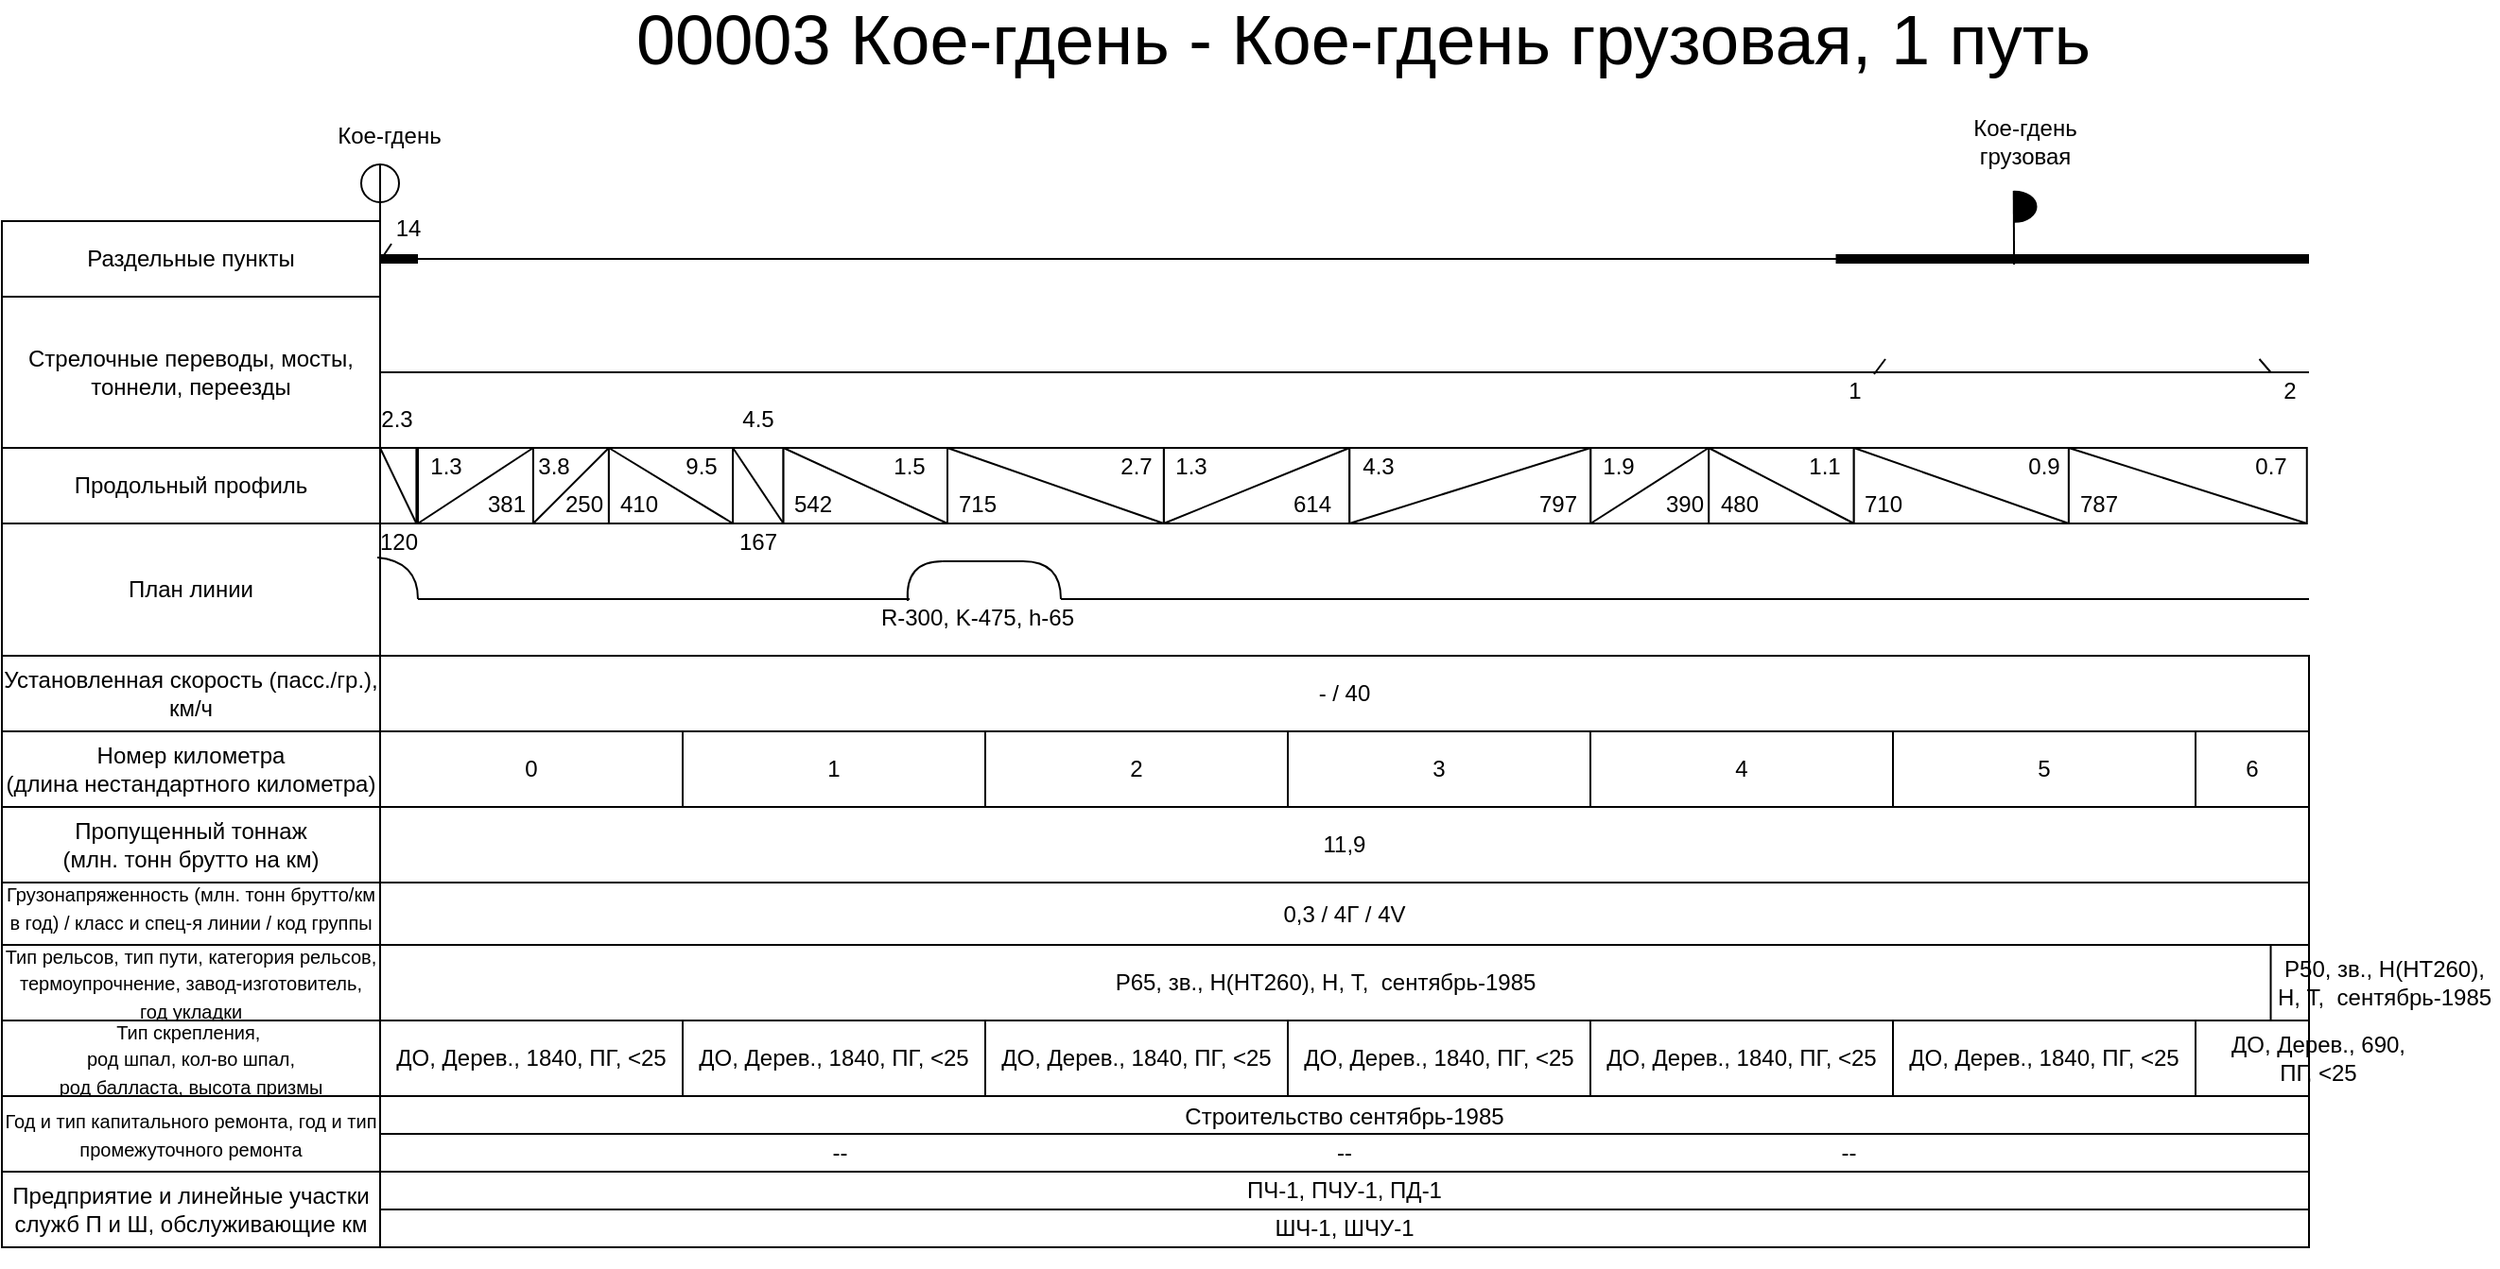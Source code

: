 <mxfile version="22.1.11" type="device">
  <diagram name="Страница — 1" id="rdJPi81iyjyXsliXh4Vw">
    <mxGraphModel dx="1560" dy="1002" grid="1" gridSize="10" guides="1" tooltips="1" connect="1" arrows="1" fold="1" page="1" pageScale="1" pageWidth="1400" pageHeight="700" math="0" shadow="0">
      <root>
        <mxCell id="0" />
        <mxCell id="1" parent="0" />
        <mxCell id="QiNylJVKQGGoiYYaniBf-22" value="" style="shape=tableRow;horizontal=0;startSize=0;swimlaneHead=0;swimlaneBody=0;strokeColor=inherit;top=0;left=0;bottom=0;right=0;collapsible=0;dropTarget=0;fillColor=none;points=[[0,0.5],[1,0.5]];portConstraint=eastwest;fontSize=16;" parent="1" vertex="1">
          <mxGeometry x="50" y="113" width="300" height="100" as="geometry" />
        </mxCell>
        <mxCell id="QiNylJVKQGGoiYYaniBf-28" value="Раздельные пункты" style="rounded=0;whiteSpace=wrap;html=1;" parent="1" vertex="1">
          <mxGeometry x="40" y="140" width="200" height="40" as="geometry" />
        </mxCell>
        <mxCell id="QiNylJVKQGGoiYYaniBf-29" value="Стрелочные переводы, мосты, тоннели, переезды" style="rounded=0;whiteSpace=wrap;html=1;" parent="1" vertex="1">
          <mxGeometry x="40" y="180" width="200" height="80" as="geometry" />
        </mxCell>
        <mxCell id="QiNylJVKQGGoiYYaniBf-30" value="Продольный профиль" style="rounded=0;whiteSpace=wrap;html=1;" parent="1" vertex="1">
          <mxGeometry x="40" y="260" width="200" height="40" as="geometry" />
        </mxCell>
        <mxCell id="QiNylJVKQGGoiYYaniBf-31" value="" style="shape=tableRow;horizontal=0;startSize=0;swimlaneHead=0;swimlaneBody=0;strokeColor=inherit;top=0;left=0;bottom=0;right=0;collapsible=0;dropTarget=0;fillColor=none;points=[[0,0.5],[1,0.5]];portConstraint=eastwest;fontSize=16;" parent="1" vertex="1">
          <mxGeometry x="50" y="293" width="180" height="100" as="geometry" />
        </mxCell>
        <mxCell id="QiNylJVKQGGoiYYaniBf-32" value="План линии" style="rounded=0;whiteSpace=wrap;html=1;" parent="1" vertex="1">
          <mxGeometry x="40" y="300" width="200" height="70" as="geometry" />
        </mxCell>
        <mxCell id="QiNylJVKQGGoiYYaniBf-33" value="Установленная скорость (пасс./гр.), км/ч" style="rounded=0;whiteSpace=wrap;html=1;" parent="1" vertex="1">
          <mxGeometry x="40" y="370" width="200" height="40" as="geometry" />
        </mxCell>
        <mxCell id="QiNylJVKQGGoiYYaniBf-34" value="&lt;font style=&quot;font-size: 10px;&quot;&gt;Грузонапряженность (млн. тонн брутто/км в год) / класс и спец-я линии / код группы&lt;/font&gt;" style="rounded=0;whiteSpace=wrap;html=1;" parent="1" vertex="1">
          <mxGeometry x="40" y="483" width="200" height="40" as="geometry" />
        </mxCell>
        <mxCell id="QiNylJVKQGGoiYYaniBf-35" value="" style="shape=tableRow;horizontal=0;startSize=0;swimlaneHead=0;swimlaneBody=0;strokeColor=inherit;top=0;left=0;bottom=0;right=0;collapsible=0;dropTarget=0;fillColor=none;points=[[0,0.5],[1,0.5]];portConstraint=eastwest;fontSize=16;" parent="1" vertex="1">
          <mxGeometry x="50" y="516" width="180" height="100" as="geometry" />
        </mxCell>
        <mxCell id="QiNylJVKQGGoiYYaniBf-36" value="&lt;font style=&quot;font-size: 10px;&quot;&gt;Тип рельсов, тип пути, категория рельсов, термоупрочнение, завод-изготовитель, год укладки&lt;/font&gt;" style="rounded=0;whiteSpace=wrap;html=1;" parent="1" vertex="1">
          <mxGeometry x="40" y="523" width="200" height="40" as="geometry" />
        </mxCell>
        <mxCell id="QiNylJVKQGGoiYYaniBf-37" value="&lt;font style=&quot;font-size: 10px;&quot;&gt;Тип скрепления,&amp;nbsp;&lt;br&gt;род шпал, кол-во шпал, &lt;br&gt;род балласта, высота призмы&lt;/font&gt;" style="rounded=0;whiteSpace=wrap;html=1;" parent="1" vertex="1">
          <mxGeometry x="40" y="563" width="200" height="40" as="geometry" />
        </mxCell>
        <mxCell id="QiNylJVKQGGoiYYaniBf-38" value="&lt;font style=&quot;font-size: 10px;&quot;&gt;Год и тип капитального ремонта, год и тип промежуточного ремонта&lt;/font&gt;" style="rounded=0;whiteSpace=wrap;html=1;" parent="1" vertex="1">
          <mxGeometry x="40" y="603" width="200" height="40" as="geometry" />
        </mxCell>
        <mxCell id="QiNylJVKQGGoiYYaniBf-39" value="" style="shape=tableRow;horizontal=0;startSize=0;swimlaneHead=0;swimlaneBody=0;strokeColor=inherit;top=0;left=0;bottom=0;right=0;collapsible=0;dropTarget=0;fillColor=none;points=[[0,0.5],[1,0.5]];portConstraint=eastwest;fontSize=16;" parent="1" vertex="1">
          <mxGeometry x="50" y="563" width="180" height="100" as="geometry" />
        </mxCell>
        <mxCell id="QiNylJVKQGGoiYYaniBf-40" value="Предприятие и линейные участки служб П и Ш, обслуживающие км" style="rounded=0;whiteSpace=wrap;html=1;" parent="1" vertex="1">
          <mxGeometry x="40" y="643" width="200" height="40" as="geometry" />
        </mxCell>
        <mxCell id="QiNylJVKQGGoiYYaniBf-43" value="" style="shape=tableRow;horizontal=0;startSize=0;swimlaneHead=0;swimlaneBody=0;strokeColor=inherit;top=0;left=0;bottom=0;right=0;collapsible=0;dropTarget=0;fillColor=none;points=[[0,0.5],[1,0.5]];portConstraint=eastwest;fontSize=16;" parent="1" vertex="1">
          <mxGeometry x="50" y="593" width="180" height="100" as="geometry" />
        </mxCell>
        <mxCell id="QiNylJVKQGGoiYYaniBf-47" value="&lt;font style=&quot;font-size: 12px;&quot;&gt;Номер километра &lt;br&gt;(длина нестандартного километра)&lt;/font&gt;" style="rounded=0;whiteSpace=wrap;html=1;" parent="1" vertex="1">
          <mxGeometry x="40" y="410" width="200" height="40" as="geometry" />
        </mxCell>
        <mxCell id="QiNylJVKQGGoiYYaniBf-48" value="Пропущенный тоннаж &lt;br&gt;(млн. тонн брутто на км)" style="rounded=0;whiteSpace=wrap;html=1;" parent="1" vertex="1">
          <mxGeometry x="40" y="450" width="200" height="40" as="geometry" />
        </mxCell>
        <mxCell id="QiNylJVKQGGoiYYaniBf-49" value="0" style="rounded=0;whiteSpace=wrap;html=1;" parent="1" vertex="1">
          <mxGeometry x="240" y="410" width="160" height="40" as="geometry" />
        </mxCell>
        <mxCell id="QiNylJVKQGGoiYYaniBf-50" value="1" style="rounded=0;whiteSpace=wrap;html=1;" parent="1" vertex="1">
          <mxGeometry x="400" y="410" width="160" height="40" as="geometry" />
        </mxCell>
        <mxCell id="QiNylJVKQGGoiYYaniBf-51" value="2" style="rounded=0;whiteSpace=wrap;html=1;" parent="1" vertex="1">
          <mxGeometry x="560" y="410" width="160" height="40" as="geometry" />
        </mxCell>
        <mxCell id="QiNylJVKQGGoiYYaniBf-52" value="3" style="rounded=0;whiteSpace=wrap;html=1;" parent="1" vertex="1">
          <mxGeometry x="720" y="410" width="160" height="40" as="geometry" />
        </mxCell>
        <mxCell id="QiNylJVKQGGoiYYaniBf-53" value="4" style="rounded=0;whiteSpace=wrap;html=1;" parent="1" vertex="1">
          <mxGeometry x="880" y="410" width="160" height="40" as="geometry" />
        </mxCell>
        <mxCell id="QiNylJVKQGGoiYYaniBf-54" value="5" style="rounded=0;whiteSpace=wrap;html=1;" parent="1" vertex="1">
          <mxGeometry x="1040" y="410" width="160" height="40" as="geometry" />
        </mxCell>
        <mxCell id="QiNylJVKQGGoiYYaniBf-55" value="6" style="rounded=0;whiteSpace=wrap;html=1;" parent="1" vertex="1">
          <mxGeometry x="1200" y="410" width="60" height="40" as="geometry" />
        </mxCell>
        <mxCell id="0Uzv47MZa6qNcgDxZGDY-1" value="" style="endArrow=none;html=1;rounded=0;" parent="1" edge="1">
          <mxGeometry width="50" height="50" relative="1" as="geometry">
            <mxPoint x="240" y="160" as="sourcePoint" />
            <mxPoint x="1228" y="160" as="targetPoint" />
          </mxGeometry>
        </mxCell>
        <mxCell id="0Uzv47MZa6qNcgDxZGDY-3" value="" style="endArrow=none;html=1;rounded=0;strokeWidth=5;" parent="1" edge="1">
          <mxGeometry width="50" height="50" relative="1" as="geometry">
            <mxPoint x="240" y="160" as="sourcePoint" />
            <mxPoint x="260" y="160" as="targetPoint" />
          </mxGeometry>
        </mxCell>
        <mxCell id="0Uzv47MZa6qNcgDxZGDY-4" value="" style="endArrow=none;html=1;rounded=0;exitX=1;exitY=0.5;exitDx=0;exitDy=0;entryX=0.5;entryY=1;entryDx=0;entryDy=0;" parent="1" target="0Uzv47MZa6qNcgDxZGDY-5" edge="1">
          <mxGeometry width="50" height="50" relative="1" as="geometry">
            <mxPoint x="240" y="150" as="sourcePoint" />
            <mxPoint x="249" y="130" as="targetPoint" />
          </mxGeometry>
        </mxCell>
        <mxCell id="0Uzv47MZa6qNcgDxZGDY-5" value="" style="ellipse;whiteSpace=wrap;html=1;aspect=fixed;movable=1;resizable=1;rotatable=1;deletable=1;editable=1;locked=0;connectable=1;" parent="1" vertex="1">
          <mxGeometry x="230" y="110" width="20" height="20" as="geometry" />
        </mxCell>
        <mxCell id="0Uzv47MZa6qNcgDxZGDY-6" value="" style="endArrow=none;html=1;rounded=0;exitX=0.5;exitY=1;exitDx=0;exitDy=0;entryX=0.5;entryY=0;entryDx=0;entryDy=0;movable=1;resizable=1;rotatable=1;deletable=1;editable=1;locked=0;connectable=1;" parent="1" source="0Uzv47MZa6qNcgDxZGDY-5" target="0Uzv47MZa6qNcgDxZGDY-5" edge="1">
          <mxGeometry width="50" height="50" relative="1" as="geometry">
            <mxPoint x="241.97" y="140" as="sourcePoint" />
            <mxPoint x="291.97" y="90" as="targetPoint" />
          </mxGeometry>
        </mxCell>
        <mxCell id="0Uzv47MZa6qNcgDxZGDY-7" value="Кое-гдень" style="text;html=1;strokeColor=none;fillColor=none;align=center;verticalAlign=middle;whiteSpace=wrap;rounded=0;" parent="1" vertex="1">
          <mxGeometry x="210" y="80" width="70" height="30" as="geometry" />
        </mxCell>
        <mxCell id="0Uzv47MZa6qNcgDxZGDY-11" value="Кое-гдень грузовая" style="text;html=1;strokeColor=none;fillColor=none;align=center;verticalAlign=middle;whiteSpace=wrap;rounded=0;" parent="1" vertex="1">
          <mxGeometry x="1075.0" y="83" width="70" height="30" as="geometry" />
        </mxCell>
        <mxCell id="0Uzv47MZa6qNcgDxZGDY-16" value="" style="endArrow=none;html=1;rounded=0;strokeWidth=5;" parent="1" edge="1">
          <mxGeometry width="50" height="50" relative="1" as="geometry">
            <mxPoint x="1009.76" y="160" as="sourcePoint" />
            <mxPoint x="1260" y="160" as="targetPoint" />
          </mxGeometry>
        </mxCell>
        <mxCell id="0Uzv47MZa6qNcgDxZGDY-18" value="00003 Кое-гдень - Кое-гдень грузовая, 1 путь" style="text;html=1;strokeColor=none;fillColor=none;align=center;verticalAlign=middle;whiteSpace=wrap;rounded=0;fontSize=37;" parent="1" vertex="1">
          <mxGeometry x="370.48" y="30" width="780" height="30" as="geometry" />
        </mxCell>
        <mxCell id="0Uzv47MZa6qNcgDxZGDY-57" value="" style="endArrow=none;html=1;rounded=0;" parent="1" edge="1">
          <mxGeometry width="50" height="50" relative="1" as="geometry">
            <mxPoint x="240" y="220" as="sourcePoint" />
            <mxPoint x="1260" y="220" as="targetPoint" />
          </mxGeometry>
        </mxCell>
        <mxCell id="0Uzv47MZa6qNcgDxZGDY-62" value="1" style="text;html=1;strokeColor=none;fillColor=none;align=center;verticalAlign=middle;whiteSpace=wrap;rounded=0;" parent="1" vertex="1">
          <mxGeometry x="1010.0" y="226" width="20" height="7" as="geometry" />
        </mxCell>
        <mxCell id="0Uzv47MZa6qNcgDxZGDY-63" value="2" style="text;html=1;strokeColor=none;fillColor=none;align=center;verticalAlign=middle;whiteSpace=wrap;rounded=0;" parent="1" vertex="1">
          <mxGeometry x="1239.76" y="226" width="20" height="7" as="geometry" />
        </mxCell>
        <mxCell id="0Uzv47MZa6qNcgDxZGDY-64" value="" style="endArrow=none;html=1;rounded=0;" parent="1" edge="1">
          <mxGeometry width="50" height="50" relative="1" as="geometry">
            <mxPoint x="1030.0" y="221" as="sourcePoint" />
            <mxPoint x="1036.0" y="213" as="targetPoint" />
          </mxGeometry>
        </mxCell>
        <mxCell id="0Uzv47MZa6qNcgDxZGDY-65" value="" style="endArrow=none;html=1;rounded=0;" parent="1" edge="1">
          <mxGeometry width="50" height="50" relative="1" as="geometry">
            <mxPoint x="1239.76" y="220" as="sourcePoint" />
            <mxPoint x="1233.76" y="213" as="targetPoint" />
          </mxGeometry>
        </mxCell>
        <mxCell id="iH_aEqxw_GgNqT9NQLik-13" value="" style="rounded=0;whiteSpace=wrap;html=1;" parent="1" vertex="1">
          <mxGeometry x="240.0" y="260" width="19.2" height="40" as="geometry" />
        </mxCell>
        <mxCell id="iH_aEqxw_GgNqT9NQLik-14" value="" style="endArrow=none;html=1;rounded=0;entryX=1;entryY=1;entryDx=0;entryDy=0;" parent="1" target="iH_aEqxw_GgNqT9NQLik-13" edge="1">
          <mxGeometry width="50" height="50" relative="1" as="geometry">
            <mxPoint x="240.0" y="260" as="sourcePoint" />
            <mxPoint x="340" y="220" as="targetPoint" />
          </mxGeometry>
        </mxCell>
        <mxCell id="iH_aEqxw_GgNqT9NQLik-15" value="120" style="text;html=1;strokeColor=none;fillColor=none;align=center;verticalAlign=middle;whiteSpace=wrap;rounded=0;" parent="1" vertex="1">
          <mxGeometry x="240" y="305" width="20" height="10" as="geometry" />
        </mxCell>
        <mxCell id="iH_aEqxw_GgNqT9NQLik-16" value="2.3" style="text;html=1;strokeColor=none;fillColor=none;align=center;verticalAlign=middle;whiteSpace=wrap;rounded=0;" parent="1" vertex="1">
          <mxGeometry x="239.2" y="240" width="20" height="10" as="geometry" />
        </mxCell>
        <mxCell id="iH_aEqxw_GgNqT9NQLik-35" value="" style="rounded=0;whiteSpace=wrap;html=1;" parent="1" vertex="1">
          <mxGeometry x="654.4" y="260" width="98.24" height="40" as="geometry" />
        </mxCell>
        <mxCell id="iH_aEqxw_GgNqT9NQLik-36" value="" style="endArrow=none;html=1;rounded=0;entryX=1;entryY=0;entryDx=0;entryDy=0;" parent="1" target="iH_aEqxw_GgNqT9NQLik-35" edge="1">
          <mxGeometry width="50" height="50" relative="1" as="geometry">
            <mxPoint x="654.4" y="300" as="sourcePoint" />
            <mxPoint x="704.4" y="250" as="targetPoint" />
          </mxGeometry>
        </mxCell>
        <mxCell id="iH_aEqxw_GgNqT9NQLik-37" value="1.3" style="text;html=1;strokeColor=none;fillColor=none;align=center;verticalAlign=middle;whiteSpace=wrap;rounded=0;" parent="1" vertex="1">
          <mxGeometry x="659.4" y="265" width="20" height="10" as="geometry" />
        </mxCell>
        <mxCell id="iH_aEqxw_GgNqT9NQLik-38" value="614" style="text;html=1;strokeColor=none;fillColor=none;align=center;verticalAlign=middle;whiteSpace=wrap;rounded=0;" parent="1" vertex="1">
          <mxGeometry x="723" y="285" width="20" height="10" as="geometry" />
        </mxCell>
        <mxCell id="iH_aEqxw_GgNqT9NQLik-48" value="" style="rounded=0;whiteSpace=wrap;html=1;" parent="1" vertex="1">
          <mxGeometry x="942.56" y="260" width="76.8" height="40" as="geometry" />
        </mxCell>
        <mxCell id="iH_aEqxw_GgNqT9NQLik-49" value="" style="endArrow=none;html=1;rounded=0;entryX=1;entryY=1;entryDx=0;entryDy=0;" parent="1" target="iH_aEqxw_GgNqT9NQLik-48" edge="1">
          <mxGeometry width="50" height="50" relative="1" as="geometry">
            <mxPoint x="942.56" y="260" as="sourcePoint" />
            <mxPoint x="1042.56" y="220" as="targetPoint" />
          </mxGeometry>
        </mxCell>
        <mxCell id="iH_aEqxw_GgNqT9NQLik-50" value="480" style="text;html=1;strokeColor=none;fillColor=none;align=center;verticalAlign=middle;whiteSpace=wrap;rounded=0;" parent="1" vertex="1">
          <mxGeometry x="948.64" y="285" width="20" height="10" as="geometry" />
        </mxCell>
        <mxCell id="iH_aEqxw_GgNqT9NQLik-51" value="1.1" style="text;html=1;strokeColor=none;fillColor=none;align=center;verticalAlign=middle;whiteSpace=wrap;rounded=0;" parent="1" vertex="1">
          <mxGeometry x="994" y="265" width="20" height="10" as="geometry" />
        </mxCell>
        <mxCell id="iH_aEqxw_GgNqT9NQLik-52" value="" style="rounded=0;whiteSpace=wrap;html=1;" parent="1" vertex="1">
          <mxGeometry x="1019.36" y="260" width="113.6" height="40" as="geometry" />
        </mxCell>
        <mxCell id="iH_aEqxw_GgNqT9NQLik-53" value="" style="endArrow=none;html=1;rounded=0;entryX=1;entryY=1;entryDx=0;entryDy=0;" parent="1" target="iH_aEqxw_GgNqT9NQLik-52" edge="1">
          <mxGeometry width="50" height="50" relative="1" as="geometry">
            <mxPoint x="1019.36" y="260" as="sourcePoint" />
            <mxPoint x="1119.36" y="220" as="targetPoint" />
          </mxGeometry>
        </mxCell>
        <mxCell id="iH_aEqxw_GgNqT9NQLik-54" value="710" style="text;html=1;strokeColor=none;fillColor=none;align=center;verticalAlign=middle;whiteSpace=wrap;rounded=0;" parent="1" vertex="1">
          <mxGeometry x="1025.44" y="285" width="20" height="10" as="geometry" />
        </mxCell>
        <mxCell id="iH_aEqxw_GgNqT9NQLik-55" value="0.9" style="text;html=1;strokeColor=none;fillColor=none;align=center;verticalAlign=middle;whiteSpace=wrap;rounded=0;" parent="1" vertex="1">
          <mxGeometry x="1110" y="265" width="20" height="10" as="geometry" />
        </mxCell>
        <mxCell id="iH_aEqxw_GgNqT9NQLik-239" value="ПЧ-1, ПЧУ-1, ПД-1" style="rounded=0;whiteSpace=wrap;html=1;" parent="1" vertex="1">
          <mxGeometry x="240" y="643" width="1020" height="20" as="geometry" />
        </mxCell>
        <mxCell id="16A_R8fPmNm19ENC-UtP-1" value="ШЧ-1, ШЧУ-1" style="rounded=0;whiteSpace=wrap;html=1;" parent="1" vertex="1">
          <mxGeometry x="240" y="663" width="1020" height="20" as="geometry" />
        </mxCell>
        <mxCell id="hME5l4rsfuZXc2bHnHF4-1" value="- / 40" style="rounded=0;whiteSpace=wrap;html=1;" parent="1" vertex="1">
          <mxGeometry x="240" y="370" width="1020" height="40" as="geometry" />
        </mxCell>
        <mxCell id="hME5l4rsfuZXc2bHnHF4-6" value="" style="endArrow=none;html=1;rounded=0;" parent="1" edge="1">
          <mxGeometry width="50" height="50" relative="1" as="geometry">
            <mxPoint x="260" y="340" as="sourcePoint" />
            <mxPoint x="520" y="340" as="targetPoint" />
          </mxGeometry>
        </mxCell>
        <mxCell id="hME5l4rsfuZXc2bHnHF4-7" value="" style="curved=1;endArrow=none;html=1;rounded=0;endFill=0;" parent="1" edge="1">
          <mxGeometry width="50" height="50" relative="1" as="geometry">
            <mxPoint x="519" y="341" as="sourcePoint" />
            <mxPoint x="538" y="320" as="targetPoint" />
            <Array as="points">
              <mxPoint x="517.44" y="320" />
              <mxPoint x="537.44" y="320" />
            </Array>
          </mxGeometry>
        </mxCell>
        <mxCell id="hME5l4rsfuZXc2bHnHF4-8" value="" style="endArrow=none;html=1;rounded=0;" parent="1" edge="1">
          <mxGeometry width="50" height="50" relative="1" as="geometry">
            <mxPoint x="537.53" y="320" as="sourcePoint" />
            <mxPoint x="580" y="320" as="targetPoint" />
          </mxGeometry>
        </mxCell>
        <mxCell id="hME5l4rsfuZXc2bHnHF4-9" value="" style="curved=1;endArrow=none;html=1;rounded=0;endFill=0;" parent="1" edge="1">
          <mxGeometry width="50" height="50" relative="1" as="geometry">
            <mxPoint x="600" y="340" as="sourcePoint" />
            <mxPoint x="580" y="320" as="targetPoint" />
            <Array as="points">
              <mxPoint x="600" y="320" />
              <mxPoint x="580" y="320" />
            </Array>
          </mxGeometry>
        </mxCell>
        <mxCell id="hME5l4rsfuZXc2bHnHF4-10" value="" style="endArrow=none;html=1;rounded=0;" parent="1" edge="1">
          <mxGeometry width="50" height="50" relative="1" as="geometry">
            <mxPoint x="600" y="340" as="sourcePoint" />
            <mxPoint x="1260" y="340" as="targetPoint" />
          </mxGeometry>
        </mxCell>
        <mxCell id="hME5l4rsfuZXc2bHnHF4-25" value="R-300, K-475, h-65" style="text;html=1;strokeColor=none;fillColor=none;align=center;verticalAlign=middle;whiteSpace=wrap;rounded=0;" parent="1" vertex="1">
          <mxGeometry x="491.44" y="336" width="130" height="28" as="geometry" />
        </mxCell>
        <mxCell id="hME5l4rsfuZXc2bHnHF4-30" value="11,9" style="rounded=0;whiteSpace=wrap;html=1;" parent="1" vertex="1">
          <mxGeometry x="240" y="450" width="1020" height="40" as="geometry" />
        </mxCell>
        <mxCell id="hME5l4rsfuZXc2bHnHF4-33" value="0,3 / 4Г / 4V" style="rounded=0;whiteSpace=wrap;html=1;" parent="1" vertex="1">
          <mxGeometry x="240" y="490" width="1020" height="33" as="geometry" />
        </mxCell>
        <mxCell id="hME5l4rsfuZXc2bHnHF4-36" value="ДО, Дерев., 1840, ПГ, &amp;lt;25" style="rounded=0;whiteSpace=wrap;html=1;" parent="1" vertex="1">
          <mxGeometry x="240" y="563" width="160" height="40" as="geometry" />
        </mxCell>
        <mxCell id="hME5l4rsfuZXc2bHnHF4-37" value="ДО, Дерев., 1840, ПГ, &amp;lt;25" style="rounded=0;whiteSpace=wrap;html=1;" parent="1" vertex="1">
          <mxGeometry x="400" y="563" width="160" height="40" as="geometry" />
        </mxCell>
        <mxCell id="hME5l4rsfuZXc2bHnHF4-77" value="Р65, зв., Н(НТ260), Н, Т,&amp;nbsp; сентябрь-1985" style="rounded=0;whiteSpace=wrap;html=1;" parent="1" vertex="1">
          <mxGeometry x="240" y="523" width="1000" height="40" as="geometry" />
        </mxCell>
        <mxCell id="hME5l4rsfuZXc2bHnHF4-91" value="Строительство сентябрь-1985" style="rounded=0;whiteSpace=wrap;html=1;" parent="1" vertex="1">
          <mxGeometry x="240" y="603" width="1020" height="21" as="geometry" />
        </mxCell>
        <mxCell id="hME5l4rsfuZXc2bHnHF4-94" value="--&lt;span style=&quot;white-space: pre;&quot;&gt;&#x9;&lt;/span&gt;&lt;span style=&quot;white-space: pre;&quot;&gt;&#x9;&lt;/span&gt;&lt;span style=&quot;white-space: pre;&quot;&gt;&#x9;&lt;/span&gt;&lt;span style=&quot;white-space: pre;&quot;&gt;&#x9;&lt;/span&gt;&lt;span style=&quot;white-space: pre;&quot;&gt;&#x9;&lt;/span&gt;&lt;span style=&quot;white-space: pre;&quot;&gt;&#x9;&lt;/span&gt;&lt;span style=&quot;white-space: pre;&quot;&gt;&#x9;&lt;/span&gt;&lt;span style=&quot;white-space: pre;&quot;&gt;&#x9;&lt;/span&gt;&lt;span style=&quot;white-space: pre;&quot;&gt;&#x9;&lt;/span&gt;&lt;span style=&quot;white-space: pre;&quot;&gt;&#x9;&lt;/span&gt;--&lt;span style=&quot;white-space: pre;&quot;&gt;&#x9;&lt;/span&gt;&lt;span style=&quot;white-space: pre;&quot;&gt;&#x9;&lt;/span&gt;&lt;span style=&quot;white-space: pre;&quot;&gt;&#x9;&lt;/span&gt;&lt;span style=&quot;white-space: pre;&quot;&gt;&#x9;&lt;/span&gt;&lt;span style=&quot;white-space: pre;&quot;&gt;&#x9;&lt;/span&gt;&lt;span style=&quot;white-space: pre;&quot;&gt;&#x9;&lt;/span&gt;&lt;span style=&quot;white-space: pre;&quot;&gt;&#x9;&lt;/span&gt;&lt;span style=&quot;white-space: pre;&quot;&gt;&#x9;&lt;/span&gt;&lt;span style=&quot;white-space: pre;&quot;&gt;&#x9;&lt;/span&gt;&lt;span style=&quot;white-space: pre;&quot;&gt;&#x9;&lt;/span&gt;--" style="rounded=0;whiteSpace=wrap;html=1;" parent="1" vertex="1">
          <mxGeometry x="240" y="623" width="1020" height="20" as="geometry" />
        </mxCell>
        <mxCell id="NoI6XiGcojnPfRf8fFsN-1" value="14" style="text;html=1;strokeColor=none;fillColor=none;align=center;verticalAlign=middle;whiteSpace=wrap;rounded=0;" parent="1" vertex="1">
          <mxGeometry x="245" y="140" width="20" height="7" as="geometry" />
        </mxCell>
        <mxCell id="NoI6XiGcojnPfRf8fFsN-2" value="" style="endArrow=none;html=1;rounded=0;" parent="1" edge="1">
          <mxGeometry width="50" height="50" relative="1" as="geometry">
            <mxPoint x="240" y="161" as="sourcePoint" />
            <mxPoint x="246" y="152" as="targetPoint" />
          </mxGeometry>
        </mxCell>
        <mxCell id="bvKNaLp7ruS-cyBqPQlC-1" value="" style="endArrow=none;html=1;rounded=0;fillColor=#000000;" parent="1" edge="1">
          <mxGeometry width="50" height="50" relative="1" as="geometry">
            <mxPoint x="1103.87" y="123.99" as="sourcePoint" />
            <mxPoint x="1104.04" y="163.02" as="targetPoint" />
          </mxGeometry>
        </mxCell>
        <mxCell id="bvKNaLp7ruS-cyBqPQlC-2" value="" style="verticalLabelPosition=bottom;verticalAlign=top;html=1;shape=mxgraph.basic.half_circle;rotation=-90;fillColor=#000000;points=[[0.5,0,0,0,0],[0.5,1,0,0,0]];" parent="1" vertex="1">
          <mxGeometry x="1102" y="126.61" width="16" height="11.52" as="geometry" />
        </mxCell>
        <mxCell id="bvKNaLp7ruS-cyBqPQlC-5" value="ДО, Дерев., 1840, ПГ, &amp;lt;25" style="rounded=0;whiteSpace=wrap;html=1;" parent="1" vertex="1">
          <mxGeometry x="560" y="563" width="160" height="40" as="geometry" />
        </mxCell>
        <mxCell id="bvKNaLp7ruS-cyBqPQlC-6" value="ДО, Дерев., 1840, ПГ, &amp;lt;25" style="rounded=0;whiteSpace=wrap;html=1;" parent="1" vertex="1">
          <mxGeometry x="720" y="563" width="160" height="40" as="geometry" />
        </mxCell>
        <mxCell id="bvKNaLp7ruS-cyBqPQlC-8" value="" style="rounded=0;whiteSpace=wrap;html=1;" parent="1" vertex="1">
          <mxGeometry x="1239.76" y="523" width="20.24" height="40" as="geometry" />
        </mxCell>
        <mxCell id="bvKNaLp7ruS-cyBqPQlC-9" value="Р50, зв., Н(НТ260), Н, Т,&amp;nbsp; сентябрь-1985" style="text;html=1;strokeColor=none;fillColor=none;align=center;verticalAlign=middle;whiteSpace=wrap;rounded=0;" parent="1" vertex="1">
          <mxGeometry x="1240" y="528" width="120" height="30" as="geometry" />
        </mxCell>
        <mxCell id="bvKNaLp7ruS-cyBqPQlC-10" value="ДО, Дерев., 1840, ПГ, &amp;lt;25" style="rounded=0;whiteSpace=wrap;html=1;" parent="1" vertex="1">
          <mxGeometry x="880" y="563" width="160" height="40" as="geometry" />
        </mxCell>
        <mxCell id="bvKNaLp7ruS-cyBqPQlC-11" value="ДО, Дерев., 1840, ПГ, &amp;lt;25" style="rounded=0;whiteSpace=wrap;html=1;" parent="1" vertex="1">
          <mxGeometry x="1040" y="563" width="160" height="40" as="geometry" />
        </mxCell>
        <mxCell id="bvKNaLp7ruS-cyBqPQlC-12" value="" style="rounded=0;whiteSpace=wrap;html=1;" parent="1" vertex="1">
          <mxGeometry x="1200" y="563" width="60" height="40" as="geometry" />
        </mxCell>
        <mxCell id="bvKNaLp7ruS-cyBqPQlC-13" value="ДО, Дерев., 690, ПГ, &amp;lt;25" style="text;html=1;strokeColor=none;fillColor=none;align=center;verticalAlign=middle;whiteSpace=wrap;rounded=0;" parent="1" vertex="1">
          <mxGeometry x="1210" y="568" width="110" height="30" as="geometry" />
        </mxCell>
        <mxCell id="rCcJE6uuEk50fwcm_g-c-2" value="" style="curved=1;endArrow=none;html=1;rounded=0;endFill=0;" parent="1" edge="1">
          <mxGeometry width="50" height="50" relative="1" as="geometry">
            <mxPoint x="260" y="340" as="sourcePoint" />
            <mxPoint x="239" y="318" as="targetPoint" />
            <Array as="points">
              <mxPoint x="260" y="320" />
              <mxPoint x="238.56" y="318" />
            </Array>
          </mxGeometry>
        </mxCell>
        <mxCell id="ZZNzbJ1EffwtkOGcPjoX-2" value="" style="rounded=0;whiteSpace=wrap;html=1;" vertex="1" parent="1">
          <mxGeometry x="260.0" y="260" width="60.96" height="40" as="geometry" />
        </mxCell>
        <mxCell id="ZZNzbJ1EffwtkOGcPjoX-3" value="" style="endArrow=none;html=1;rounded=0;entryX=1;entryY=0;entryDx=0;entryDy=0;" edge="1" parent="1" target="ZZNzbJ1EffwtkOGcPjoX-2">
          <mxGeometry width="50" height="50" relative="1" as="geometry">
            <mxPoint x="260.0" y="300" as="sourcePoint" />
            <mxPoint x="310.0" y="250" as="targetPoint" />
          </mxGeometry>
        </mxCell>
        <mxCell id="ZZNzbJ1EffwtkOGcPjoX-4" value="1.3" style="text;html=1;strokeColor=none;fillColor=none;align=center;verticalAlign=middle;whiteSpace=wrap;rounded=0;" vertex="1" parent="1">
          <mxGeometry x="265.0" y="265" width="20" height="10" as="geometry" />
        </mxCell>
        <mxCell id="ZZNzbJ1EffwtkOGcPjoX-5" value="381" style="text;html=1;strokeColor=none;fillColor=none;align=center;verticalAlign=middle;whiteSpace=wrap;rounded=0;" vertex="1" parent="1">
          <mxGeometry x="297" y="285" width="20" height="10" as="geometry" />
        </mxCell>
        <mxCell id="ZZNzbJ1EffwtkOGcPjoX-6" value="" style="rounded=0;whiteSpace=wrap;html=1;" vertex="1" parent="1">
          <mxGeometry x="320.96" y="260" width="40" height="40" as="geometry" />
        </mxCell>
        <mxCell id="ZZNzbJ1EffwtkOGcPjoX-7" value="" style="endArrow=none;html=1;rounded=0;entryX=1;entryY=0;entryDx=0;entryDy=0;" edge="1" parent="1" target="ZZNzbJ1EffwtkOGcPjoX-6">
          <mxGeometry width="50" height="50" relative="1" as="geometry">
            <mxPoint x="320.96" y="300" as="sourcePoint" />
            <mxPoint x="370.96" y="250" as="targetPoint" />
          </mxGeometry>
        </mxCell>
        <mxCell id="ZZNzbJ1EffwtkOGcPjoX-8" value="3.8" style="text;html=1;strokeColor=none;fillColor=none;align=center;verticalAlign=middle;whiteSpace=wrap;rounded=0;" vertex="1" parent="1">
          <mxGeometry x="322" y="265" width="20" height="10" as="geometry" />
        </mxCell>
        <mxCell id="ZZNzbJ1EffwtkOGcPjoX-9" value="250" style="text;html=1;strokeColor=none;fillColor=none;align=center;verticalAlign=middle;whiteSpace=wrap;rounded=0;" vertex="1" parent="1">
          <mxGeometry x="338" y="285" width="20" height="10" as="geometry" />
        </mxCell>
        <mxCell id="ZZNzbJ1EffwtkOGcPjoX-10" value="" style="rounded=0;whiteSpace=wrap;html=1;" vertex="1" parent="1">
          <mxGeometry x="360.96" y="260" width="65.6" height="40" as="geometry" />
        </mxCell>
        <mxCell id="ZZNzbJ1EffwtkOGcPjoX-11" value="" style="endArrow=none;html=1;rounded=0;entryX=1;entryY=1;entryDx=0;entryDy=0;" edge="1" parent="1" target="ZZNzbJ1EffwtkOGcPjoX-10">
          <mxGeometry width="50" height="50" relative="1" as="geometry">
            <mxPoint x="360.96" y="260" as="sourcePoint" />
            <mxPoint x="460.96" y="220" as="targetPoint" />
          </mxGeometry>
        </mxCell>
        <mxCell id="ZZNzbJ1EffwtkOGcPjoX-12" value="410" style="text;html=1;strokeColor=none;fillColor=none;align=center;verticalAlign=middle;whiteSpace=wrap;rounded=0;" vertex="1" parent="1">
          <mxGeometry x="367.04" y="285" width="20" height="10" as="geometry" />
        </mxCell>
        <mxCell id="ZZNzbJ1EffwtkOGcPjoX-13" value="9.5" style="text;html=1;strokeColor=none;fillColor=none;align=center;verticalAlign=middle;whiteSpace=wrap;rounded=0;" vertex="1" parent="1">
          <mxGeometry x="400.0" y="265" width="20" height="10" as="geometry" />
        </mxCell>
        <mxCell id="ZZNzbJ1EffwtkOGcPjoX-14" value="" style="rounded=0;whiteSpace=wrap;html=1;" vertex="1" parent="1">
          <mxGeometry x="426.56" y="260" width="26.72" height="40" as="geometry" />
        </mxCell>
        <mxCell id="ZZNzbJ1EffwtkOGcPjoX-15" value="" style="endArrow=none;html=1;rounded=0;entryX=1;entryY=1;entryDx=0;entryDy=0;" edge="1" parent="1" target="ZZNzbJ1EffwtkOGcPjoX-14">
          <mxGeometry width="50" height="50" relative="1" as="geometry">
            <mxPoint x="426.56" y="260" as="sourcePoint" />
            <mxPoint x="526.56" y="220" as="targetPoint" />
          </mxGeometry>
        </mxCell>
        <mxCell id="ZZNzbJ1EffwtkOGcPjoX-16" value="167" style="text;html=1;strokeColor=none;fillColor=none;align=center;verticalAlign=middle;whiteSpace=wrap;rounded=0;" vertex="1" parent="1">
          <mxGeometry x="429.92" y="305" width="20" height="10" as="geometry" />
        </mxCell>
        <mxCell id="ZZNzbJ1EffwtkOGcPjoX-17" value="4.5" style="text;html=1;strokeColor=none;fillColor=none;align=center;verticalAlign=middle;whiteSpace=wrap;rounded=0;" vertex="1" parent="1">
          <mxGeometry x="429.92" y="240" width="20" height="10" as="geometry" />
        </mxCell>
        <mxCell id="ZZNzbJ1EffwtkOGcPjoX-22" value="" style="rounded=0;whiteSpace=wrap;html=1;" vertex="1" parent="1">
          <mxGeometry x="453.28" y="260" width="86.72" height="40" as="geometry" />
        </mxCell>
        <mxCell id="ZZNzbJ1EffwtkOGcPjoX-23" value="" style="endArrow=none;html=1;rounded=0;entryX=1;entryY=1;entryDx=0;entryDy=0;" edge="1" parent="1" target="ZZNzbJ1EffwtkOGcPjoX-22">
          <mxGeometry width="50" height="50" relative="1" as="geometry">
            <mxPoint x="453.28" y="260" as="sourcePoint" />
            <mxPoint x="553.28" y="220" as="targetPoint" />
          </mxGeometry>
        </mxCell>
        <mxCell id="ZZNzbJ1EffwtkOGcPjoX-24" value="542" style="text;html=1;strokeColor=none;fillColor=none;align=center;verticalAlign=middle;whiteSpace=wrap;rounded=0;" vertex="1" parent="1">
          <mxGeometry x="459.36" y="285" width="20" height="10" as="geometry" />
        </mxCell>
        <mxCell id="ZZNzbJ1EffwtkOGcPjoX-25" value="1.5" style="text;html=1;strokeColor=none;fillColor=none;align=center;verticalAlign=middle;whiteSpace=wrap;rounded=0;" vertex="1" parent="1">
          <mxGeometry x="510.0" y="265" width="20" height="10" as="geometry" />
        </mxCell>
        <mxCell id="ZZNzbJ1EffwtkOGcPjoX-26" value="" style="rounded=0;whiteSpace=wrap;html=1;" vertex="1" parent="1">
          <mxGeometry x="540" y="260" width="114.4" height="40" as="geometry" />
        </mxCell>
        <mxCell id="ZZNzbJ1EffwtkOGcPjoX-27" value="" style="endArrow=none;html=1;rounded=0;entryX=1;entryY=1;entryDx=0;entryDy=0;" edge="1" parent="1" target="ZZNzbJ1EffwtkOGcPjoX-26">
          <mxGeometry width="50" height="50" relative="1" as="geometry">
            <mxPoint x="540" y="260" as="sourcePoint" />
            <mxPoint x="640" y="220" as="targetPoint" />
          </mxGeometry>
        </mxCell>
        <mxCell id="ZZNzbJ1EffwtkOGcPjoX-28" value="715" style="text;html=1;strokeColor=none;fillColor=none;align=center;verticalAlign=middle;whiteSpace=wrap;rounded=0;" vertex="1" parent="1">
          <mxGeometry x="546.08" y="285" width="20" height="10" as="geometry" />
        </mxCell>
        <mxCell id="ZZNzbJ1EffwtkOGcPjoX-29" value="2.7" style="text;html=1;strokeColor=none;fillColor=none;align=center;verticalAlign=middle;whiteSpace=wrap;rounded=0;" vertex="1" parent="1">
          <mxGeometry x="630" y="265" width="20" height="10" as="geometry" />
        </mxCell>
        <mxCell id="ZZNzbJ1EffwtkOGcPjoX-30" value="" style="rounded=0;whiteSpace=wrap;html=1;" vertex="1" parent="1">
          <mxGeometry x="752.64" y="260" width="127.52" height="40" as="geometry" />
        </mxCell>
        <mxCell id="ZZNzbJ1EffwtkOGcPjoX-31" value="" style="endArrow=none;html=1;rounded=0;entryX=1;entryY=0;entryDx=0;entryDy=0;" edge="1" parent="1" target="ZZNzbJ1EffwtkOGcPjoX-30">
          <mxGeometry width="50" height="50" relative="1" as="geometry">
            <mxPoint x="752.64" y="300" as="sourcePoint" />
            <mxPoint x="802.64" y="250" as="targetPoint" />
          </mxGeometry>
        </mxCell>
        <mxCell id="ZZNzbJ1EffwtkOGcPjoX-32" value="4.3" style="text;html=1;strokeColor=none;fillColor=none;align=center;verticalAlign=middle;whiteSpace=wrap;rounded=0;" vertex="1" parent="1">
          <mxGeometry x="757.64" y="265" width="20" height="10" as="geometry" />
        </mxCell>
        <mxCell id="ZZNzbJ1EffwtkOGcPjoX-33" value="797" style="text;html=1;strokeColor=none;fillColor=none;align=center;verticalAlign=middle;whiteSpace=wrap;rounded=0;" vertex="1" parent="1">
          <mxGeometry x="853" y="285" width="20" height="10" as="geometry" />
        </mxCell>
        <mxCell id="ZZNzbJ1EffwtkOGcPjoX-34" value="" style="rounded=0;whiteSpace=wrap;html=1;" vertex="1" parent="1">
          <mxGeometry x="880.16" y="260" width="62.4" height="40" as="geometry" />
        </mxCell>
        <mxCell id="ZZNzbJ1EffwtkOGcPjoX-35" value="" style="endArrow=none;html=1;rounded=0;entryX=1;entryY=0;entryDx=0;entryDy=0;" edge="1" parent="1" target="ZZNzbJ1EffwtkOGcPjoX-34">
          <mxGeometry width="50" height="50" relative="1" as="geometry">
            <mxPoint x="880.16" y="300" as="sourcePoint" />
            <mxPoint x="930.16" y="250" as="targetPoint" />
          </mxGeometry>
        </mxCell>
        <mxCell id="ZZNzbJ1EffwtkOGcPjoX-36" value="1.9" style="text;html=1;strokeColor=none;fillColor=none;align=center;verticalAlign=middle;whiteSpace=wrap;rounded=0;" vertex="1" parent="1">
          <mxGeometry x="885.16" y="265" width="20" height="10" as="geometry" />
        </mxCell>
        <mxCell id="ZZNzbJ1EffwtkOGcPjoX-37" value="390" style="text;html=1;strokeColor=none;fillColor=none;align=center;verticalAlign=middle;whiteSpace=wrap;rounded=0;" vertex="1" parent="1">
          <mxGeometry x="920" y="285" width="20" height="10" as="geometry" />
        </mxCell>
        <mxCell id="ZZNzbJ1EffwtkOGcPjoX-38" value="" style="rounded=0;whiteSpace=wrap;html=1;" vertex="1" parent="1">
          <mxGeometry x="1132.96" y="260" width="125.92" height="40" as="geometry" />
        </mxCell>
        <mxCell id="ZZNzbJ1EffwtkOGcPjoX-39" value="" style="endArrow=none;html=1;rounded=0;entryX=1;entryY=1;entryDx=0;entryDy=0;" edge="1" parent="1" target="ZZNzbJ1EffwtkOGcPjoX-38">
          <mxGeometry width="50" height="50" relative="1" as="geometry">
            <mxPoint x="1132.96" y="260" as="sourcePoint" />
            <mxPoint x="1232.96" y="220" as="targetPoint" />
          </mxGeometry>
        </mxCell>
        <mxCell id="ZZNzbJ1EffwtkOGcPjoX-40" value="787" style="text;html=1;strokeColor=none;fillColor=none;align=center;verticalAlign=middle;whiteSpace=wrap;rounded=0;" vertex="1" parent="1">
          <mxGeometry x="1139.04" y="285" width="20" height="10" as="geometry" />
        </mxCell>
        <mxCell id="ZZNzbJ1EffwtkOGcPjoX-41" value="0.7" style="text;html=1;strokeColor=none;fillColor=none;align=center;verticalAlign=middle;whiteSpace=wrap;rounded=0;" vertex="1" parent="1">
          <mxGeometry x="1230" y="265" width="20" height="10" as="geometry" />
        </mxCell>
      </root>
    </mxGraphModel>
  </diagram>
</mxfile>
